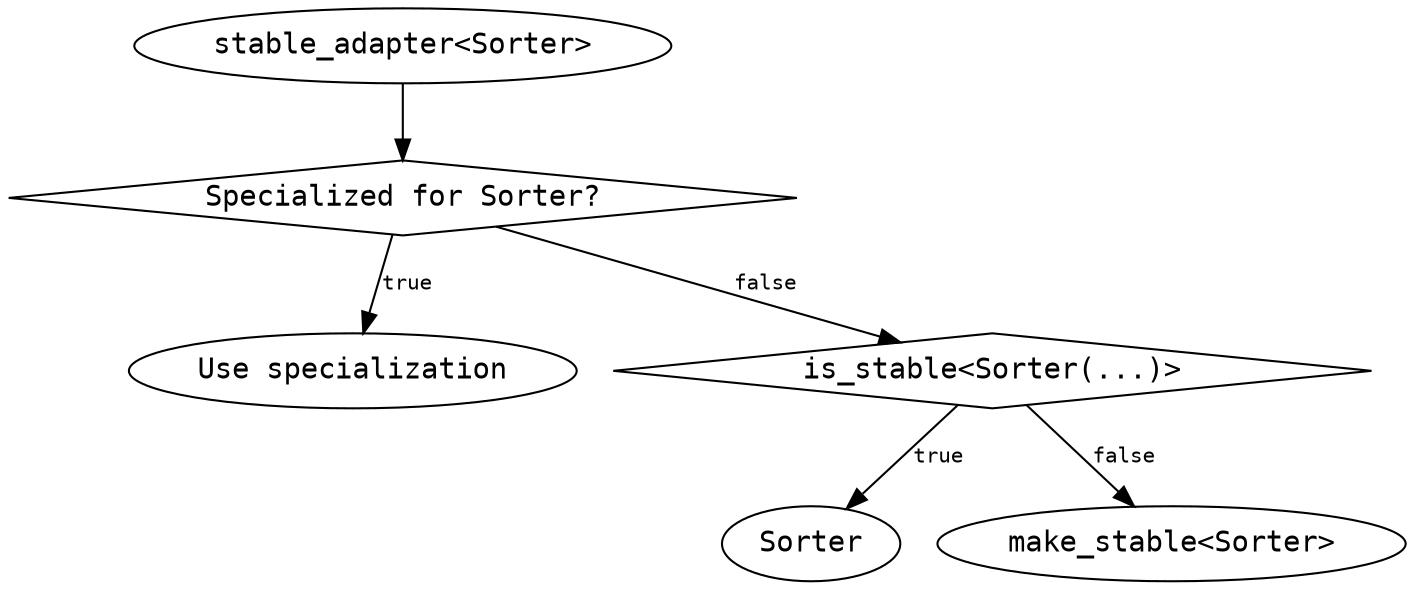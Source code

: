 // Copyright (c) 2021 Morwenn
// SPDX-License-Identifier: MIT

digraph G {

  // Nodes
  node [fontname="consolas"];
  sorter[label="Sorter"]
  stable_adapter[label="stable_adapter<Sorter>"]
  make_stable[label="make_stable<Sorter>"]
  use_specialization[label="Use specialization"]
  node [shape="diamond"]
  is_stable_v[label="is_stable<Sorter(...)>"]
  specialized[label="Specialized for Sorter?"]

  // Flow
  stable_adapter -> specialized
  specialized -> use_specialization[label="true",fontname="consolas",fontsize="10"]
  specialized -> is_stable_v[label="false",fontname="consolas",fontsize="10"]
  is_stable_v -> sorter[label="true",fontname="consolas",fontsize="10"]
  is_stable_v -> make_stable[label="false",fontname="consolas",fontsize="10"]
}
